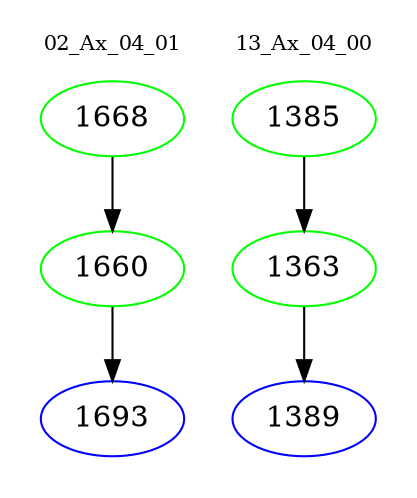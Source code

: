 digraph{
subgraph cluster_0 {
color = white
label = "02_Ax_04_01";
fontsize=10;
T0_1668 [label="1668", color="green"]
T0_1668 -> T0_1660 [color="black"]
T0_1660 [label="1660", color="green"]
T0_1660 -> T0_1693 [color="black"]
T0_1693 [label="1693", color="blue"]
}
subgraph cluster_1 {
color = white
label = "13_Ax_04_00";
fontsize=10;
T1_1385 [label="1385", color="green"]
T1_1385 -> T1_1363 [color="black"]
T1_1363 [label="1363", color="green"]
T1_1363 -> T1_1389 [color="black"]
T1_1389 [label="1389", color="blue"]
}
}
